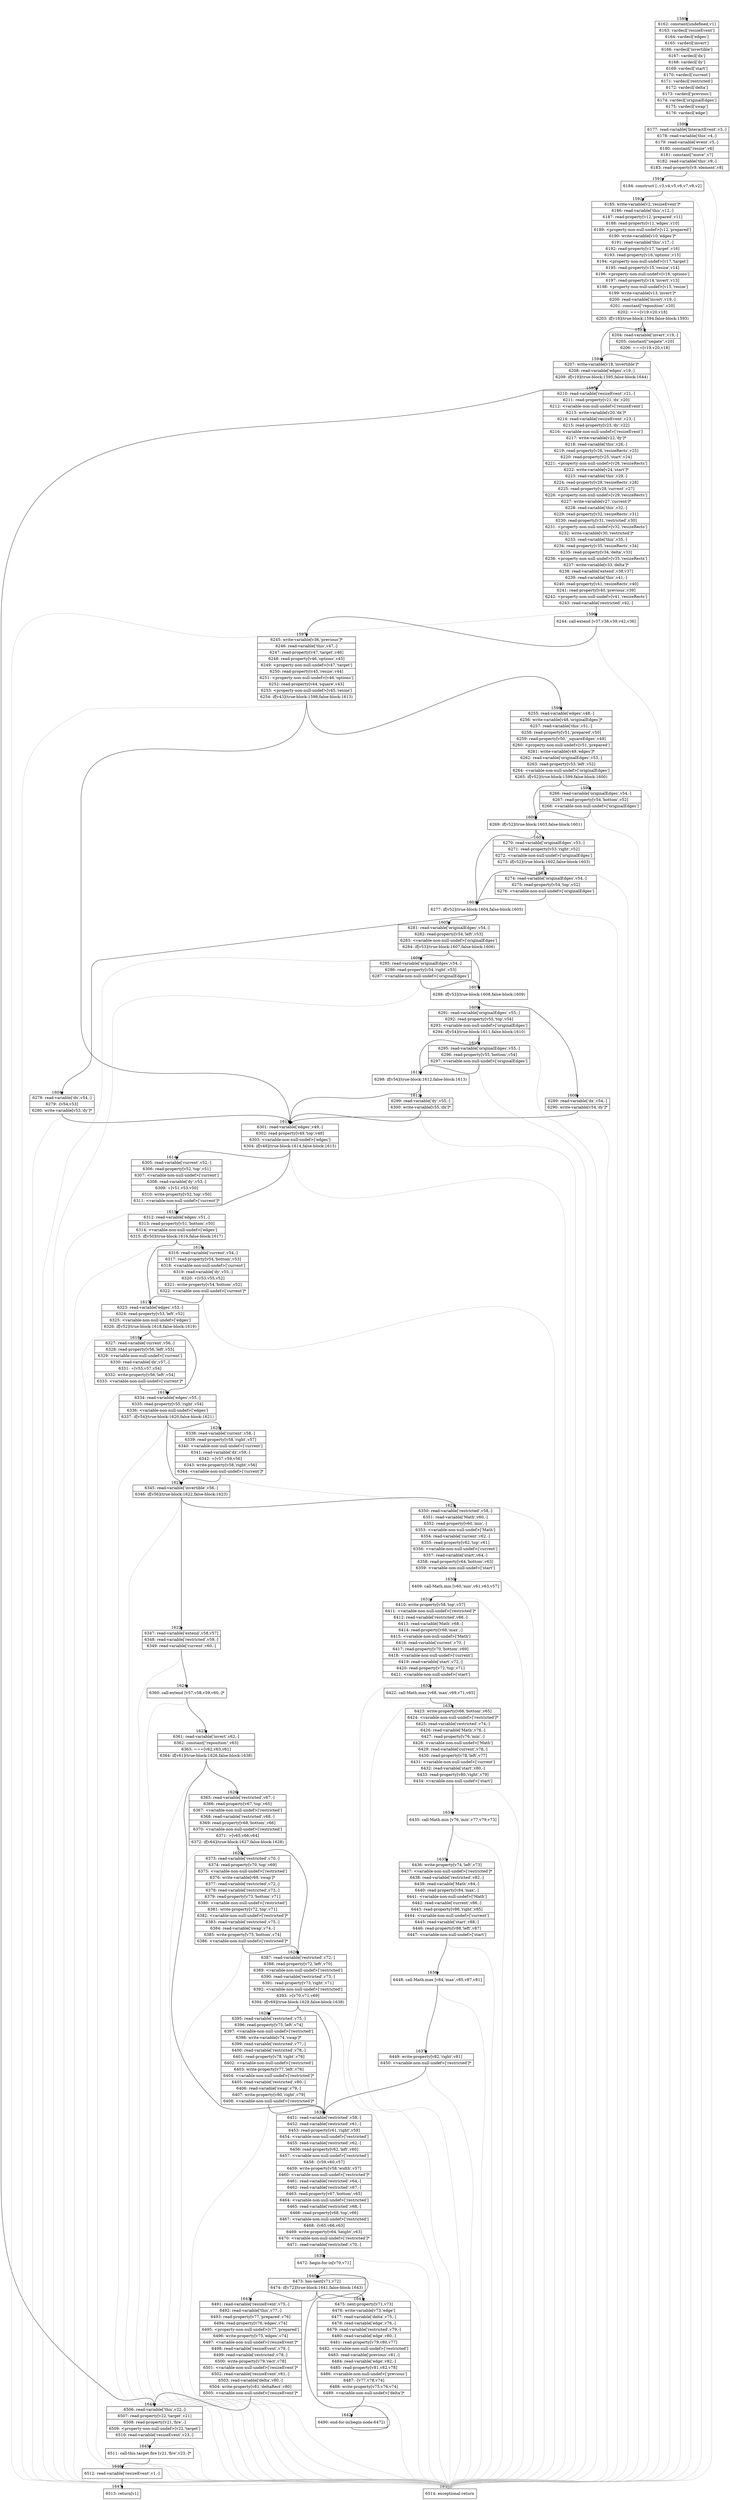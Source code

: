 digraph {
rankdir="TD"
BB_entry81[shape=none,label=""];
BB_entry81 -> BB1589 [tailport=s, headport=n, headlabel="    1589"]
BB1589 [shape=record label="{6162: constant[undefined,v1]|6163: vardecl['resizeEvent']|6164: vardecl['edges']|6165: vardecl['invert']|6166: vardecl['invertible']|6167: vardecl['dx']|6168: vardecl['dy']|6169: vardecl['start']|6170: vardecl['current']|6171: vardecl['restricted']|6172: vardecl['delta']|6173: vardecl['previous']|6174: vardecl['originalEdges']|6175: vardecl['swap']|6176: vardecl['edge']}" ] 
BB1589 -> BB1590 [tailport=s, headport=n, headlabel="      1590"]
BB1590 [shape=record label="{6177: read-variable['InteractEvent',v3,-]|6178: read-variable['this',v4,-]|6179: read-variable['event',v5,-]|6180: constant[\"resize\",v6]|6181: constant[\"move\",v7]|6182: read-variable['this',v9,-]|6183: read-property[v9,'element',v8]}" ] 
BB1590 -> BB1591 [tailport=s, headport=n, headlabel="      1591"]
BB1590 -> BB1648 [tailport=s, headport=n, color=gray, headlabel="      1648"]
BB1591 [shape=record label="{6184: construct [-,v3,v4,v5,v6,v7,v8,v2]}" ] 
BB1591 -> BB1592 [tailport=s, headport=n, headlabel="      1592"]
BB1591 -> BB1648 [tailport=s, headport=n, color=gray]
BB1592 [shape=record label="{6185: write-variable[v2,'resizeEvent']*|6186: read-variable['this',v12,-]|6187: read-property[v12,'prepared',v11]|6188: read-property[v11,'edges',v10]|6189: \<property-non-null-undef\>[v12,'prepared']|6190: write-variable[v10,'edges']*|6191: read-variable['this',v17,-]|6192: read-property[v17,'target',v16]|6193: read-property[v16,'options',v15]|6194: \<property-non-null-undef\>[v17,'target']|6195: read-property[v15,'resize',v14]|6196: \<property-non-null-undef\>[v16,'options']|6197: read-property[v14,'invert',v13]|6198: \<property-non-null-undef\>[v15,'resize']|6199: write-variable[v13,'invert']*|6200: read-variable['invert',v19,-]|6201: constant[\"reposition\",v20]|6202: ===[v19,v20,v18]|6203: if[v18](true-block:1594,false-block:1593)}" ] 
BB1592 -> BB1594 [tailport=s, headport=n, headlabel="      1594"]
BB1592 -> BB1593 [tailport=s, headport=n, headlabel="      1593"]
BB1592 -> BB1648 [tailport=s, headport=n, color=gray]
BB1593 [shape=record label="{6204: read-variable['invert',v19,-]|6205: constant[\"negate\",v20]|6206: ===[v19,v20,v18]}" ] 
BB1593 -> BB1594 [tailport=s, headport=n]
BB1593 -> BB1648 [tailport=s, headport=n, color=gray]
BB1594 [shape=record label="{6207: write-variable[v18,'invertible']*|6208: read-variable['edges',v19,-]|6209: if[v19](true-block:1595,false-block:1644)}" ] 
BB1594 -> BB1595 [tailport=s, headport=n, headlabel="      1595"]
BB1594 -> BB1644 [tailport=s, headport=n, headlabel="      1644"]
BB1594 -> BB1648 [tailport=s, headport=n, color=gray]
BB1595 [shape=record label="{6210: read-variable['resizeEvent',v21,-]|6211: read-property[v21,'dx',v20]|6212: \<variable-non-null-undef\>['resizeEvent']|6213: write-variable[v20,'dx']*|6214: read-variable['resizeEvent',v23,-]|6215: read-property[v23,'dy',v22]|6216: \<variable-non-null-undef\>['resizeEvent']|6217: write-variable[v22,'dy']*|6218: read-variable['this',v26,-]|6219: read-property[v26,'resizeRects',v25]|6220: read-property[v25,'start',v24]|6221: \<property-non-null-undef\>[v26,'resizeRects']|6222: write-variable[v24,'start']*|6223: read-variable['this',v29,-]|6224: read-property[v29,'resizeRects',v28]|6225: read-property[v28,'current',v27]|6226: \<property-non-null-undef\>[v29,'resizeRects']|6227: write-variable[v27,'current']*|6228: read-variable['this',v32,-]|6229: read-property[v32,'resizeRects',v31]|6230: read-property[v31,'restricted',v30]|6231: \<property-non-null-undef\>[v32,'resizeRects']|6232: write-variable[v30,'restricted']*|6233: read-variable['this',v35,-]|6234: read-property[v35,'resizeRects',v34]|6235: read-property[v34,'delta',v33]|6236: \<property-non-null-undef\>[v35,'resizeRects']|6237: write-variable[v33,'delta']*|6238: read-variable['extend',v38,v37]|6239: read-variable['this',v41,-]|6240: read-property[v41,'resizeRects',v40]|6241: read-property[v40,'previous',v39]|6242: \<property-non-null-undef\>[v41,'resizeRects']|6243: read-variable['restricted',v42,-]}" ] 
BB1595 -> BB1596 [tailport=s, headport=n, headlabel="      1596"]
BB1595 -> BB1648 [tailport=s, headport=n, color=gray]
BB1596 [shape=record label="{6244: call-extend [v37,v38,v39,v42,v36]}" ] 
BB1596 -> BB1597 [tailport=s, headport=n, headlabel="      1597"]
BB1596 -> BB1648 [tailport=s, headport=n, color=gray]
BB1597 [shape=record label="{6245: write-variable[v36,'previous']*|6246: read-variable['this',v47,-]|6247: read-property[v47,'target',v46]|6248: read-property[v46,'options',v45]|6249: \<property-non-null-undef\>[v47,'target']|6250: read-property[v45,'resize',v44]|6251: \<property-non-null-undef\>[v46,'options']|6252: read-property[v44,'square',v43]|6253: \<property-non-null-undef\>[v45,'resize']|6254: if[v43](true-block:1598,false-block:1613)}" ] 
BB1597 -> BB1598 [tailport=s, headport=n, headlabel="      1598"]
BB1597 -> BB1613 [tailport=s, headport=n, headlabel="      1613"]
BB1597 -> BB1648 [tailport=s, headport=n, color=gray]
BB1598 [shape=record label="{6255: read-variable['edges',v48,-]|6256: write-variable[v48,'originalEdges']*|6257: read-variable['this',v51,-]|6258: read-property[v51,'prepared',v50]|6259: read-property[v50,'_squareEdges',v49]|6260: \<property-non-null-undef\>[v51,'prepared']|6261: write-variable[v49,'edges']*|6262: read-variable['originalEdges',v53,-]|6263: read-property[v53,'left',v52]|6264: \<variable-non-null-undef\>['originalEdges']|6265: if[v52](true-block:1599,false-block:1600)}" ] 
BB1598 -> BB1600 [tailport=s, headport=n, headlabel="      1600"]
BB1598 -> BB1599 [tailport=s, headport=n, headlabel="      1599"]
BB1598 -> BB1648 [tailport=s, headport=n, color=gray]
BB1599 [shape=record label="{6266: read-variable['originalEdges',v54,-]|6267: read-property[v54,'bottom',v52]|6268: \<variable-non-null-undef\>['originalEdges']}" ] 
BB1599 -> BB1600 [tailport=s, headport=n]
BB1599 -> BB1648 [tailport=s, headport=n, color=gray]
BB1600 [shape=record label="{6269: if[v52](true-block:1603,false-block:1601)}" ] 
BB1600 -> BB1603 [tailport=s, headport=n, headlabel="      1603"]
BB1600 -> BB1601 [tailport=s, headport=n, headlabel="      1601"]
BB1601 [shape=record label="{6270: read-variable['originalEdges',v53,-]|6271: read-property[v53,'right',v52]|6272: \<variable-non-null-undef\>['originalEdges']|6273: if[v52](true-block:1602,false-block:1603)}" ] 
BB1601 -> BB1603 [tailport=s, headport=n]
BB1601 -> BB1602 [tailport=s, headport=n, headlabel="      1602"]
BB1601 -> BB1648 [tailport=s, headport=n, color=gray]
BB1602 [shape=record label="{6274: read-variable['originalEdges',v54,-]|6275: read-property[v54,'top',v52]|6276: \<variable-non-null-undef\>['originalEdges']}" ] 
BB1602 -> BB1603 [tailport=s, headport=n]
BB1602 -> BB1648 [tailport=s, headport=n, color=gray]
BB1603 [shape=record label="{6277: if[v52](true-block:1604,false-block:1605)}" ] 
BB1603 -> BB1604 [tailport=s, headport=n, headlabel="      1604"]
BB1603 -> BB1605 [tailport=s, headport=n, headlabel="      1605"]
BB1604 [shape=record label="{6278: read-variable['dx',v54,-]|6279: -[v54,v53]|6280: write-variable[v53,'dy']*}" ] 
BB1604 -> BB1613 [tailport=s, headport=n]
BB1604 -> BB1648 [tailport=s, headport=n, color=gray]
BB1605 [shape=record label="{6281: read-variable['originalEdges',v54,-]|6282: read-property[v54,'left',v53]|6283: \<variable-non-null-undef\>['originalEdges']|6284: if[v53](true-block:1607,false-block:1606)}" ] 
BB1605 -> BB1607 [tailport=s, headport=n, headlabel="      1607"]
BB1605 -> BB1606 [tailport=s, headport=n, headlabel="      1606"]
BB1605 -> BB1648 [tailport=s, headport=n, color=gray]
BB1606 [shape=record label="{6285: read-variable['originalEdges',v54,-]|6286: read-property[v54,'right',v53]|6287: \<variable-non-null-undef\>['originalEdges']}" ] 
BB1606 -> BB1607 [tailport=s, headport=n]
BB1606 -> BB1648 [tailport=s, headport=n, color=gray]
BB1607 [shape=record label="{6288: if[v53](true-block:1608,false-block:1609)}" ] 
BB1607 -> BB1608 [tailport=s, headport=n, headlabel="      1608"]
BB1607 -> BB1609 [tailport=s, headport=n, headlabel="      1609"]
BB1608 [shape=record label="{6289: read-variable['dx',v54,-]|6290: write-variable[v54,'dy']*}" ] 
BB1608 -> BB1613 [tailport=s, headport=n]
BB1608 -> BB1648 [tailport=s, headport=n, color=gray]
BB1609 [shape=record label="{6291: read-variable['originalEdges',v55,-]|6292: read-property[v55,'top',v54]|6293: \<variable-non-null-undef\>['originalEdges']|6294: if[v54](true-block:1611,false-block:1610)}" ] 
BB1609 -> BB1611 [tailport=s, headport=n, headlabel="      1611"]
BB1609 -> BB1610 [tailport=s, headport=n, headlabel="      1610"]
BB1609 -> BB1648 [tailport=s, headport=n, color=gray]
BB1610 [shape=record label="{6295: read-variable['originalEdges',v55,-]|6296: read-property[v55,'bottom',v54]|6297: \<variable-non-null-undef\>['originalEdges']}" ] 
BB1610 -> BB1611 [tailport=s, headport=n]
BB1610 -> BB1648 [tailport=s, headport=n, color=gray]
BB1611 [shape=record label="{6298: if[v54](true-block:1612,false-block:1613)}" ] 
BB1611 -> BB1612 [tailport=s, headport=n, headlabel="      1612"]
BB1611 -> BB1613 [tailport=s, headport=n]
BB1612 [shape=record label="{6299: read-variable['dy',v55,-]|6300: write-variable[v55,'dx']*}" ] 
BB1612 -> BB1613 [tailport=s, headport=n]
BB1612 -> BB1648 [tailport=s, headport=n, color=gray]
BB1613 [shape=record label="{6301: read-variable['edges',v49,-]|6302: read-property[v49,'top',v48]|6303: \<variable-non-null-undef\>['edges']|6304: if[v48](true-block:1614,false-block:1615)}" ] 
BB1613 -> BB1614 [tailport=s, headport=n, headlabel="      1614"]
BB1613 -> BB1615 [tailport=s, headport=n, headlabel="      1615"]
BB1613 -> BB1648 [tailport=s, headport=n, color=gray]
BB1614 [shape=record label="{6305: read-variable['current',v52,-]|6306: read-property[v52,'top',v51]|6307: \<variable-non-null-undef\>['current']|6308: read-variable['dy',v53,-]|6309: +[v51,v53,v50]|6310: write-property[v52,'top',v50]|6311: \<variable-non-null-undef\>['current']*}" ] 
BB1614 -> BB1615 [tailport=s, headport=n]
BB1614 -> BB1648 [tailport=s, headport=n, color=gray]
BB1615 [shape=record label="{6312: read-variable['edges',v51,-]|6313: read-property[v51,'bottom',v50]|6314: \<variable-non-null-undef\>['edges']|6315: if[v50](true-block:1616,false-block:1617)}" ] 
BB1615 -> BB1616 [tailport=s, headport=n, headlabel="      1616"]
BB1615 -> BB1617 [tailport=s, headport=n, headlabel="      1617"]
BB1615 -> BB1648 [tailport=s, headport=n, color=gray]
BB1616 [shape=record label="{6316: read-variable['current',v54,-]|6317: read-property[v54,'bottom',v53]|6318: \<variable-non-null-undef\>['current']|6319: read-variable['dy',v55,-]|6320: +[v53,v55,v52]|6321: write-property[v54,'bottom',v52]|6322: \<variable-non-null-undef\>['current']*}" ] 
BB1616 -> BB1617 [tailport=s, headport=n]
BB1616 -> BB1648 [tailport=s, headport=n, color=gray]
BB1617 [shape=record label="{6323: read-variable['edges',v53,-]|6324: read-property[v53,'left',v52]|6325: \<variable-non-null-undef\>['edges']|6326: if[v52](true-block:1618,false-block:1619)}" ] 
BB1617 -> BB1618 [tailport=s, headport=n, headlabel="      1618"]
BB1617 -> BB1619 [tailport=s, headport=n, headlabel="      1619"]
BB1617 -> BB1648 [tailport=s, headport=n, color=gray]
BB1618 [shape=record label="{6327: read-variable['current',v56,-]|6328: read-property[v56,'left',v55]|6329: \<variable-non-null-undef\>['current']|6330: read-variable['dx',v57,-]|6331: +[v55,v57,v54]|6332: write-property[v56,'left',v54]|6333: \<variable-non-null-undef\>['current']*}" ] 
BB1618 -> BB1619 [tailport=s, headport=n]
BB1618 -> BB1648 [tailport=s, headport=n, color=gray]
BB1619 [shape=record label="{6334: read-variable['edges',v55,-]|6335: read-property[v55,'right',v54]|6336: \<variable-non-null-undef\>['edges']|6337: if[v54](true-block:1620,false-block:1621)}" ] 
BB1619 -> BB1620 [tailport=s, headport=n, headlabel="      1620"]
BB1619 -> BB1621 [tailport=s, headport=n, headlabel="      1621"]
BB1619 -> BB1648 [tailport=s, headport=n, color=gray]
BB1620 [shape=record label="{6338: read-variable['current',v58,-]|6339: read-property[v58,'right',v57]|6340: \<variable-non-null-undef\>['current']|6341: read-variable['dx',v59,-]|6342: +[v57,v59,v56]|6343: write-property[v58,'right',v56]|6344: \<variable-non-null-undef\>['current']*}" ] 
BB1620 -> BB1621 [tailport=s, headport=n]
BB1620 -> BB1648 [tailport=s, headport=n, color=gray]
BB1621 [shape=record label="{6345: read-variable['invertible',v56,-]|6346: if[v56](true-block:1622,false-block:1623)}" ] 
BB1621 -> BB1622 [tailport=s, headport=n, headlabel="      1622"]
BB1621 -> BB1623 [tailport=s, headport=n, headlabel="      1623"]
BB1621 -> BB1648 [tailport=s, headport=n, color=gray]
BB1622 [shape=record label="{6347: read-variable['extend',v58,v57]|6348: read-variable['restricted',v59,-]|6349: read-variable['current',v60,-]}" ] 
BB1622 -> BB1624 [tailport=s, headport=n, headlabel="      1624"]
BB1622 -> BB1648 [tailport=s, headport=n, color=gray]
BB1623 [shape=record label="{6350: read-variable['restricted',v58,-]|6351: read-variable['Math',v60,-]|6352: read-property[v60,'min',-]|6353: \<variable-non-null-undef\>['Math']|6354: read-variable['current',v62,-]|6355: read-property[v62,'top',v61]|6356: \<variable-non-null-undef\>['current']|6357: read-variable['start',v64,-]|6358: read-property[v64,'bottom',v63]|6359: \<variable-non-null-undef\>['start']}" ] 
BB1623 -> BB1630 [tailport=s, headport=n, headlabel="      1630"]
BB1623 -> BB1648 [tailport=s, headport=n, color=gray]
BB1624 [shape=record label="{6360: call-extend [v57,v58,v59,v60,-]*}" ] 
BB1624 -> BB1625 [tailport=s, headport=n, headlabel="      1625"]
BB1624 -> BB1648 [tailport=s, headport=n, color=gray]
BB1625 [shape=record label="{6361: read-variable['invert',v62,-]|6362: constant[\"reposition\",v63]|6363: ===[v62,v63,v61]|6364: if[v61](true-block:1626,false-block:1638)}" ] 
BB1625 -> BB1626 [tailport=s, headport=n, headlabel="      1626"]
BB1625 -> BB1638 [tailport=s, headport=n, headlabel="      1638"]
BB1625 -> BB1648 [tailport=s, headport=n, color=gray]
BB1626 [shape=record label="{6365: read-variable['restricted',v67,-]|6366: read-property[v67,'top',v65]|6367: \<variable-non-null-undef\>['restricted']|6368: read-variable['restricted',v68,-]|6369: read-property[v68,'bottom',v66]|6370: \<variable-non-null-undef\>['restricted']|6371: \>[v65,v66,v64]|6372: if[v64](true-block:1627,false-block:1628)}" ] 
BB1626 -> BB1627 [tailport=s, headport=n, headlabel="      1627"]
BB1626 -> BB1628 [tailport=s, headport=n, headlabel="      1628"]
BB1626 -> BB1648 [tailport=s, headport=n, color=gray]
BB1627 [shape=record label="{6373: read-variable['restricted',v70,-]|6374: read-property[v70,'top',v69]|6375: \<variable-non-null-undef\>['restricted']|6376: write-variable[v69,'swap']*|6377: read-variable['restricted',v72,-]|6378: read-variable['restricted',v73,-]|6379: read-property[v73,'bottom',v71]|6380: \<variable-non-null-undef\>['restricted']|6381: write-property[v72,'top',v71]|6382: \<variable-non-null-undef\>['restricted']*|6383: read-variable['restricted',v75,-]|6384: read-variable['swap',v74,-]|6385: write-property[v75,'bottom',v74]|6386: \<variable-non-null-undef\>['restricted']*}" ] 
BB1627 -> BB1628 [tailport=s, headport=n]
BB1627 -> BB1648 [tailport=s, headport=n, color=gray]
BB1628 [shape=record label="{6387: read-variable['restricted',v72,-]|6388: read-property[v72,'left',v70]|6389: \<variable-non-null-undef\>['restricted']|6390: read-variable['restricted',v73,-]|6391: read-property[v73,'right',v71]|6392: \<variable-non-null-undef\>['restricted']|6393: \>[v70,v71,v69]|6394: if[v69](true-block:1629,false-block:1638)}" ] 
BB1628 -> BB1629 [tailport=s, headport=n, headlabel="      1629"]
BB1628 -> BB1638 [tailport=s, headport=n]
BB1628 -> BB1648 [tailport=s, headport=n, color=gray]
BB1629 [shape=record label="{6395: read-variable['restricted',v75,-]|6396: read-property[v75,'left',v74]|6397: \<variable-non-null-undef\>['restricted']|6398: write-variable[v74,'swap']*|6399: read-variable['restricted',v77,-]|6400: read-variable['restricted',v78,-]|6401: read-property[v78,'right',v76]|6402: \<variable-non-null-undef\>['restricted']|6403: write-property[v77,'left',v76]|6404: \<variable-non-null-undef\>['restricted']*|6405: read-variable['restricted',v80,-]|6406: read-variable['swap',v79,-]|6407: write-property[v80,'right',v79]|6408: \<variable-non-null-undef\>['restricted']*}" ] 
BB1629 -> BB1638 [tailport=s, headport=n]
BB1629 -> BB1648 [tailport=s, headport=n, color=gray]
BB1630 [shape=record label="{6409: call-Math.min [v60,'min',v61,v63,v57]}" ] 
BB1630 -> BB1631 [tailport=s, headport=n, headlabel="      1631"]
BB1630 -> BB1648 [tailport=s, headport=n, color=gray]
BB1631 [shape=record label="{6410: write-property[v58,'top',v57]|6411: \<variable-non-null-undef\>['restricted']*|6412: read-variable['restricted',v66,-]|6413: read-variable['Math',v68,-]|6414: read-property[v68,'max',-]|6415: \<variable-non-null-undef\>['Math']|6416: read-variable['current',v70,-]|6417: read-property[v70,'bottom',v69]|6418: \<variable-non-null-undef\>['current']|6419: read-variable['start',v72,-]|6420: read-property[v72,'top',v71]|6421: \<variable-non-null-undef\>['start']}" ] 
BB1631 -> BB1632 [tailport=s, headport=n, headlabel="      1632"]
BB1631 -> BB1648 [tailport=s, headport=n, color=gray]
BB1632 [shape=record label="{6422: call-Math.max [v68,'max',v69,v71,v65]}" ] 
BB1632 -> BB1633 [tailport=s, headport=n, headlabel="      1633"]
BB1632 -> BB1648 [tailport=s, headport=n, color=gray]
BB1633 [shape=record label="{6423: write-property[v66,'bottom',v65]|6424: \<variable-non-null-undef\>['restricted']*|6425: read-variable['restricted',v74,-]|6426: read-variable['Math',v76,-]|6427: read-property[v76,'min',-]|6428: \<variable-non-null-undef\>['Math']|6429: read-variable['current',v78,-]|6430: read-property[v78,'left',v77]|6431: \<variable-non-null-undef\>['current']|6432: read-variable['start',v80,-]|6433: read-property[v80,'right',v79]|6434: \<variable-non-null-undef\>['start']}" ] 
BB1633 -> BB1634 [tailport=s, headport=n, headlabel="      1634"]
BB1633 -> BB1648 [tailport=s, headport=n, color=gray]
BB1634 [shape=record label="{6435: call-Math.min [v76,'min',v77,v79,v73]}" ] 
BB1634 -> BB1635 [tailport=s, headport=n, headlabel="      1635"]
BB1634 -> BB1648 [tailport=s, headport=n, color=gray]
BB1635 [shape=record label="{6436: write-property[v74,'left',v73]|6437: \<variable-non-null-undef\>['restricted']*|6438: read-variable['restricted',v82,-]|6439: read-variable['Math',v84,-]|6440: read-property[v84,'max',-]|6441: \<variable-non-null-undef\>['Math']|6442: read-variable['current',v86,-]|6443: read-property[v86,'right',v85]|6444: \<variable-non-null-undef\>['current']|6445: read-variable['start',v88,-]|6446: read-property[v88,'left',v87]|6447: \<variable-non-null-undef\>['start']}" ] 
BB1635 -> BB1636 [tailport=s, headport=n, headlabel="      1636"]
BB1635 -> BB1648 [tailport=s, headport=n, color=gray]
BB1636 [shape=record label="{6448: call-Math.max [v84,'max',v85,v87,v81]}" ] 
BB1636 -> BB1637 [tailport=s, headport=n, headlabel="      1637"]
BB1636 -> BB1648 [tailport=s, headport=n, color=gray]
BB1637 [shape=record label="{6449: write-property[v82,'right',v81]|6450: \<variable-non-null-undef\>['restricted']*}" ] 
BB1637 -> BB1638 [tailport=s, headport=n]
BB1637 -> BB1648 [tailport=s, headport=n, color=gray]
BB1638 [shape=record label="{6451: read-variable['restricted',v58,-]|6452: read-variable['restricted',v61,-]|6453: read-property[v61,'right',v59]|6454: \<variable-non-null-undef\>['restricted']|6455: read-variable['restricted',v62,-]|6456: read-property[v62,'left',v60]|6457: \<variable-non-null-undef\>['restricted']|6458: -[v59,v60,v57]|6459: write-property[v58,'width',v57]|6460: \<variable-non-null-undef\>['restricted']*|6461: read-variable['restricted',v64,-]|6462: read-variable['restricted',v67,-]|6463: read-property[v67,'bottom',v65]|6464: \<variable-non-null-undef\>['restricted']|6465: read-variable['restricted',v68,-]|6466: read-property[v68,'top',v66]|6467: \<variable-non-null-undef\>['restricted']|6468: -[v65,v66,v63]|6469: write-property[v64,'height',v63]|6470: \<variable-non-null-undef\>['restricted']*|6471: read-variable['restricted',v70,-]}" ] 
BB1638 -> BB1639 [tailport=s, headport=n, headlabel="      1639"]
BB1638 -> BB1648 [tailport=s, headport=n, color=gray]
BB1639 [shape=record label="{6472: begin-for-in[v70,v71]}" ] 
BB1639 -> BB1640 [tailport=s, headport=n, headlabel="      1640"]
BB1639 -> BB1648 [tailport=s, headport=n, color=gray]
BB1640 [shape=record label="{6473: has-next[v71,v72]|6474: if[v72](true-block:1641,false-block:1643)}" ] 
BB1640 -> BB1641 [tailport=s, headport=n, headlabel="      1641"]
BB1640 -> BB1643 [tailport=s, headport=n, headlabel="      1643"]
BB1641 [shape=record label="{6475: next-property[v71,v73]|6476: write-variable[v73,'edge']|6477: read-variable['delta',v75,-]|6478: read-variable['edge',v76,-]|6479: read-variable['restricted',v79,-]|6480: read-variable['edge',v80,-]|6481: read-property[v79,v80,v77]|6482: \<variable-non-null-undef\>['restricted']|6483: read-variable['previous',v81,-]|6484: read-variable['edge',v82,-]|6485: read-property[v81,v82,v78]|6486: \<variable-non-null-undef\>['previous']|6487: -[v77,v78,v74]|6488: write-property[v75,v76,v74]|6489: \<variable-non-null-undef\>['delta']*}" ] 
BB1641 -> BB1642 [tailport=s, headport=n, headlabel="      1642"]
BB1641 -> BB1648 [tailport=s, headport=n, color=gray]
BB1642 [shape=record label="{6490: end-for-in(begin-node:6472)}" ] 
BB1642 -> BB1640 [tailport=s, headport=n]
BB1643 [shape=record label="{6491: read-variable['resizeEvent',v75,-]|6492: read-variable['this',v77,-]|6493: read-property[v77,'prepared',v76]|6494: read-property[v76,'edges',v74]|6495: \<property-non-null-undef\>[v77,'prepared']|6496: write-property[v75,'edges',v74]|6497: \<variable-non-null-undef\>['resizeEvent']*|6498: read-variable['resizeEvent',v79,-]|6499: read-variable['restricted',v78,-]|6500: write-property[v79,'rect',v78]|6501: \<variable-non-null-undef\>['resizeEvent']*|6502: read-variable['resizeEvent',v81,-]|6503: read-variable['delta',v80,-]|6504: write-property[v81,'deltaRect',v80]|6505: \<variable-non-null-undef\>['resizeEvent']*}" ] 
BB1643 -> BB1644 [tailport=s, headport=n]
BB1643 -> BB1648 [tailport=s, headport=n, color=gray]
BB1644 [shape=record label="{6506: read-variable['this',v22,-]|6507: read-property[v22,'target',v21]|6508: read-property[v21,'fire',-]|6509: \<property-non-null-undef\>[v22,'target']|6510: read-variable['resizeEvent',v23,-]}" ] 
BB1644 -> BB1645 [tailport=s, headport=n, headlabel="      1645"]
BB1644 -> BB1648 [tailport=s, headport=n, color=gray]
BB1645 [shape=record label="{6511: call-this.target.fire [v21,'fire',v23,-]*}" ] 
BB1645 -> BB1646 [tailport=s, headport=n, headlabel="      1646"]
BB1645 -> BB1648 [tailport=s, headport=n, color=gray]
BB1646 [shape=record label="{6512: read-variable['resizeEvent',v1,-]}" ] 
BB1646 -> BB1647 [tailport=s, headport=n, headlabel="      1647"]
BB1646 -> BB1648 [tailport=s, headport=n, color=gray]
BB1647 [shape=record label="{6513: return[v1]}" ] 
BB1648 [shape=record label="{6514: exceptional-return}" ] 
//#$~ 2087
}
